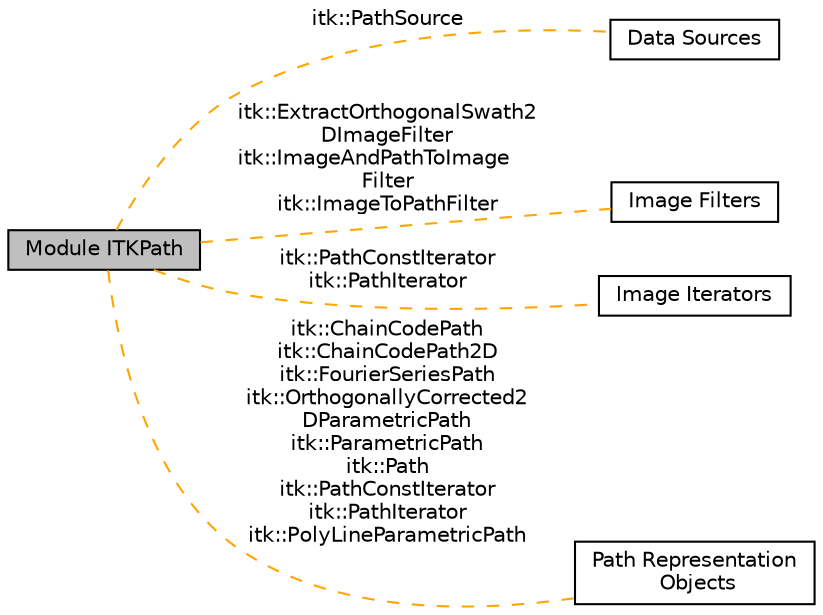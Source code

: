 digraph "Module ITKPath"
{
  edge [fontname="Helvetica",fontsize="10",labelfontname="Helvetica",labelfontsize="10"];
  node [fontname="Helvetica",fontsize="10",shape=box];
  rankdir=LR;
  Node5 [label="Data Sources",height=0.2,width=0.4,color="black", fillcolor="white", style="filled",URL="$group__DataSources.html",tooltip=" "];
  Node1 [label="Module ITKPath",height=0.2,width=0.4,color="black", fillcolor="grey75", style="filled", fontcolor="black",tooltip=" "];
  Node3 [label="Image Filters",height=0.2,width=0.4,color="black", fillcolor="white", style="filled",URL="$group__ImageFilters.html",tooltip=" "];
  Node4 [label="Image Iterators",height=0.2,width=0.4,color="black", fillcolor="white", style="filled",URL="$group__ImageIterators.html",tooltip=" "];
  Node2 [label="Path Representation\l Objects",height=0.2,width=0.4,color="black", fillcolor="white", style="filled",URL="$group__PathObjects.html",tooltip=" "];
  Node1->Node2 [shape=plaintext, label="itk::ChainCodePath\nitk::ChainCodePath2D\nitk::FourierSeriesPath\nitk::OrthogonallyCorrected2\lDParametricPath\nitk::ParametricPath\nitk::Path\nitk::PathConstIterator\nitk::PathIterator\nitk::PolyLineParametricPath", color="orange", dir="none", style="dashed"];
  Node1->Node3 [shape=plaintext, label="itk::ExtractOrthogonalSwath2\lDImageFilter\nitk::ImageAndPathToImage\lFilter\nitk::ImageToPathFilter", color="orange", dir="none", style="dashed"];
  Node1->Node4 [shape=plaintext, label="itk::PathConstIterator\nitk::PathIterator", color="orange", dir="none", style="dashed"];
  Node1->Node5 [shape=plaintext, label="itk::PathSource", color="orange", dir="none", style="dashed"];
}
